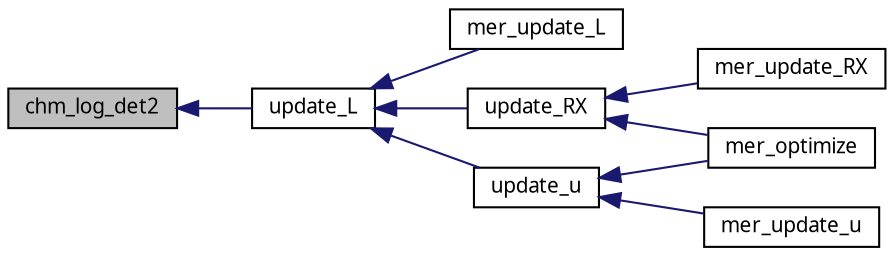 digraph G
{
  edge [fontname="FreeSans.ttf",fontsize=10,labelfontname="FreeSans.ttf",labelfontsize=10];
  node [fontname="FreeSans.ttf",fontsize=10,shape=record];
  rankdir=LR;
  Node1 [label="chm_log_det2",height=0.2,width=0.4,color="black", fillcolor="grey75", style="filled" fontcolor="black"];
  Node1 -> Node2 [dir=back,color="midnightblue",fontsize=10,style="solid",fontname="FreeSans.ttf"];
  Node2 [label="update_L",height=0.2,width=0.4,color="black", fillcolor="white", style="filled",URL="$lmer_8c.html#2f257f628f06920b351486d48ab50026",tooltip="Update the A, L, sqrtWt and resid slots."];
  Node2 -> Node3 [dir=back,color="midnightblue",fontsize=10,style="solid",fontname="FreeSans.ttf"];
  Node3 [label="mer_update_L",height=0.2,width=0.4,color="black", fillcolor="white", style="filled",URL="$lmer_8h.html#f61a89a1f6aa003a5ae87d08cb8c9af7",tooltip="Externally callable version of update_L."];
  Node2 -> Node4 [dir=back,color="midnightblue",fontsize=10,style="solid",fontname="FreeSans.ttf"];
  Node4 [label="update_RX",height=0.2,width=0.4,color="black", fillcolor="white", style="filled",URL="$lmer_8c.html#2c7f7874e2eb3f6c51c53c5873cffec4",tooltip="Update the RCX and RX slots in an mer object."];
  Node4 -> Node5 [dir=back,color="midnightblue",fontsize=10,style="solid",fontname="FreeSans.ttf"];
  Node5 [label="mer_optimize",height=0.2,width=0.4,color="black", fillcolor="white", style="filled",URL="$lmer_8h.html#a4e16de36d36af6c715d52a045f88e78",tooltip="Optimize the profiled deviance of an lmer object or the Laplace approximation to..."];
  Node4 -> Node6 [dir=back,color="midnightblue",fontsize=10,style="solid",fontname="FreeSans.ttf"];
  Node6 [label="mer_update_RX",height=0.2,width=0.4,color="black", fillcolor="white", style="filled",URL="$lmer_8h.html#6c02b5f73d659d2d748852fac7e9c462",tooltip="Externally callable version of update_RX."];
  Node2 -> Node7 [dir=back,color="midnightblue",fontsize=10,style="solid",fontname="FreeSans.ttf"];
  Node7 [label="update_u",height=0.2,width=0.4,color="black", fillcolor="white", style="filled",URL="$lmer_8c.html#88236137756e85a656de3402adcf4747",tooltip="Iterate to determine the conditional modes of the random effects."];
  Node7 -> Node5 [dir=back,color="midnightblue",fontsize=10,style="solid",fontname="FreeSans.ttf"];
  Node7 -> Node8 [dir=back,color="midnightblue",fontsize=10,style="solid",fontname="FreeSans.ttf"];
  Node8 [label="mer_update_u",height=0.2,width=0.4,color="black", fillcolor="white", style="filled",URL="$lmer_8h.html#b72ec91b1f901b466f29a80bcc22e6c4",tooltip="Externally callable version of update_u."];
}
